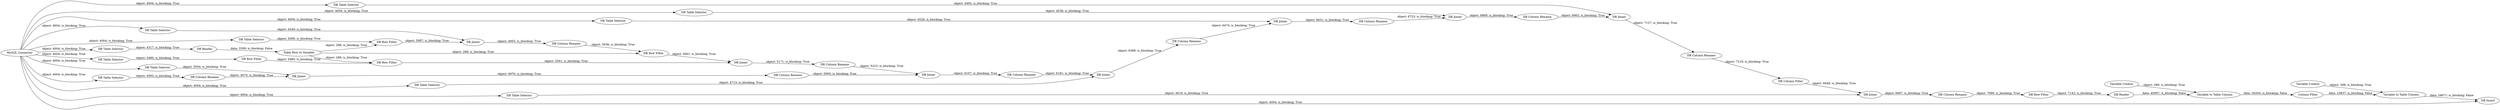 digraph {
	"-6940422619404759066_61" [label="DB Joiner"]
	"-6940422619404759066_131" [label="DB Table Selector"]
	"-6940422619404759066_85" [label="DB Table Selector"]
	"-6940422619404759066_79" [label="DB Column Rename"]
	"-6940422619404759066_144" [label="Column Filter"]
	"-6940422619404759066_143" [label="Variable to Table Column"]
	"-6940422619404759066_45" [label="DB Table Selector"]
	"-6940422619404759066_36" [label="DB Table Selector"]
	"-6940422619404759066_65" [label="DB Column Rename"]
	"-6940422619404759066_31" [label="DB Joiner"]
	"-6940422619404759066_63" [label="DB Joiner"]
	"-6940422619404759066_82" [label="DB Table Selector"]
	"-6940422619404759066_75" [label="DB Column Rename"]
	"-6940422619404759066_133" [label="Table Row to Variable"]
	"-6940422619404759066_138" [label="DB Row Filter"]
	"-6940422619404759066_137" [label="DB Row Filter"]
	"-6940422619404759066_42" [label="DB Table Selector"]
	"-6940422619404759066_76" [label="DB Joiner"]
	"-6940422619404759066_73" [label="DB Column Rename"]
	"-6940422619404759066_71" [label="MySQL Connector"]
	"-6940422619404759066_78" [label="DB Column Filter"]
	"-6940422619404759066_62" [label="DB Table Selector"]
	"-6940422619404759066_59" [label="DB Row Filter"]
	"-6940422619404759066_142" [label="Variable Creator"]
	"-6940422619404759066_70" [label="DB Joiner"]
	"-6940422619404759066_35" [label="DB Table Selector"]
	"-6940422619404759066_33" [label="DB Table Selector"]
	"-6940422619404759066_88" [label="DB Row Filter"]
	"-6940422619404759066_80" [label="DB Reader"]
	"-6940422619404759066_90" [label="Variable to Table Column"]
	"-6940422619404759066_87" [label="DB Column Rename"]
	"-6940422619404759066_32" [label="DB Table Selector"]
	"-6940422619404759066_89" [label="Variable Creator"]
	"-6940422619404759066_37" [label="DB Table Selector"]
	"-6940422619404759066_69" [label="DB Joiner"]
	"-6940422619404759066_64" [label="DB Joiner"]
	"-6940422619404759066_77" [label="DB Column Rename"]
	"-6940422619404759066_81" [label="DB Insert"]
	"-6940422619404759066_134" [label="DB Reader"]
	"-6940422619404759066_66" [label="DB Column Rename"]
	"-6940422619404759066_74" [label="DB Column Rename"]
	"-6940422619404759066_68" [label="DB Column Rename"]
	"-6940422619404759066_67" [label="DB Column Rename"]
	"-6940422619404759066_83" [label="DB Joiner"]
	"-6940422619404759066_86" [label="DB Joiner"]
	"-6940422619404759066_139" [label="DB Row Filter"]
	"-6940422619404759066_143" -> "-6940422619404759066_81" [label="data: 28671; is_blocking: False"]
	"-6940422619404759066_70" -> "-6940422619404759066_75" [label="object: 6869; is_blocking: True"]
	"-6940422619404759066_71" -> "-6940422619404759066_45" [label="object: 4004; is_blocking: True"]
	"-6940422619404759066_71" -> "-6940422619404759066_32" [label="object: 4004; is_blocking: True"]
	"-6940422619404759066_80" -> "-6940422619404759066_90" [label="data: 40097; is_blocking: False"]
	"-6940422619404759066_35" -> "-6940422619404759066_69" [label="object: 4526; is_blocking: True"]
	"-6940422619404759066_85" -> "-6940422619404759066_86" [label="object: 4549; is_blocking: True"]
	"-6940422619404759066_87" -> "-6940422619404759066_138" [label="object: 5036; is_blocking: True"]
	"-6940422619404759066_90" -> "-6940422619404759066_144" [label="data: 26204; is_blocking: False"]
	"-6940422619404759066_133" -> "-6940422619404759066_137" [label="object: 288; is_blocking: True"]
	"-6940422619404759066_133" -> "-6940422619404759066_139" [label="object: 288; is_blocking: True"]
	"-6940422619404759066_37" -> "-6940422619404759066_70" [label="object: 4538; is_blocking: True"]
	"-6940422619404759066_71" -> "-6940422619404759066_81" [label="object: 4004; is_blocking: True"]
	"-6940422619404759066_76" -> "-6940422619404759066_77" [label="object: 7127; is_blocking: True"]
	"-6940422619404759066_83" -> "-6940422619404759066_79" [label="object: 6987; is_blocking: True"]
	"-6940422619404759066_61" -> "-6940422619404759066_67" [label="object: 6107; is_blocking: True"]
	"-6940422619404759066_74" -> "-6940422619404759066_63" [label="object: 4670; is_blocking: True"]
	"-6940422619404759066_33" -> "-6940422619404759066_139" [label="object: 5006; is_blocking: True"]
	"-6940422619404759066_71" -> "-6940422619404759066_131" [label="object: 4004; is_blocking: True"]
	"-6940422619404759066_69" -> "-6940422619404759066_73" [label="object: 6631; is_blocking: True"]
	"-6940422619404759066_71" -> "-6940422619404759066_62" [label="object: 4004; is_blocking: True"]
	"-6940422619404759066_86" -> "-6940422619404759066_87" [label="object: 4955; is_blocking: True"]
	"-6940422619404759066_77" -> "-6940422619404759066_78" [label="object: 7219; is_blocking: True"]
	"-6940422619404759066_45" -> "-6940422619404759066_76" [label="object: 4492; is_blocking: True"]
	"-6940422619404759066_138" -> "-6940422619404759066_31" [label="object: 5061; is_blocking: True"]
	"-6940422619404759066_32" -> "-6940422619404759066_59" [label="object: 5480; is_blocking: True"]
	"-6940422619404759066_73" -> "-6940422619404759066_70" [label="object: 6723; is_blocking: True"]
	"-6940422619404759066_71" -> "-6940422619404759066_42" [label="object: 4004; is_blocking: True"]
	"-6940422619404759066_75" -> "-6940422619404759066_76" [label="object: 6963; is_blocking: True"]
	"-6940422619404759066_64" -> "-6940422619404759066_68" [label="object: 6389; is_blocking: True"]
	"-6940422619404759066_79" -> "-6940422619404759066_88" [label="object: 7090; is_blocking: True"]
	"-6940422619404759066_71" -> "-6940422619404759066_82" [label="object: 4004; is_blocking: True"]
	"-6940422619404759066_71" -> "-6940422619404759066_85" [label="object: 4004; is_blocking: True"]
	"-6940422619404759066_36" -> "-6940422619404759066_64" [label="object: 4713; is_blocking: True"]
	"-6940422619404759066_131" -> "-6940422619404759066_134" [label="object: 4317; is_blocking: True"]
	"-6940422619404759066_68" -> "-6940422619404759066_69" [label="object: 6474; is_blocking: True"]
	"-6940422619404759066_65" -> "-6940422619404759066_61" [label="object: 5223; is_blocking: True"]
	"-6940422619404759066_144" -> "-6940422619404759066_143" [label="data: 23837; is_blocking: False"]
	"-6940422619404759066_78" -> "-6940422619404759066_83" [label="object: 6848; is_blocking: True"]
	"-6940422619404759066_66" -> "-6940422619404759066_61" [label="object: 5065; is_blocking: True"]
	"-6940422619404759066_71" -> "-6940422619404759066_36" [label="object: 4004; is_blocking: True"]
	"-6940422619404759066_89" -> "-6940422619404759066_90" [label="object: 288; is_blocking: True"]
	"-6940422619404759066_31" -> "-6940422619404759066_65" [label="object: 5171; is_blocking: True"]
	"-6940422619404759066_142" -> "-6940422619404759066_143" [label="object: 288; is_blocking: True"]
	"-6940422619404759066_67" -> "-6940422619404759066_64" [label="object: 6181; is_blocking: True"]
	"-6940422619404759066_42" -> "-6940422619404759066_63" [label="object: 5054; is_blocking: True"]
	"-6940422619404759066_62" -> "-6940422619404759066_74" [label="object: 4593; is_blocking: True"]
	"-6940422619404759066_59" -> "-6940422619404759066_137" [label="object: 5480; is_blocking: True"]
	"-6940422619404759066_134" -> "-6940422619404759066_133" [label="data: 3309; is_blocking: False"]
	"-6940422619404759066_63" -> "-6940422619404759066_66" [label="object: 4970; is_blocking: True"]
	"-6940422619404759066_71" -> "-6940422619404759066_33" [label="object: 4004; is_blocking: True"]
	"-6940422619404759066_71" -> "-6940422619404759066_37" [label="object: 4004; is_blocking: True"]
	"-6940422619404759066_133" -> "-6940422619404759066_138" [label="object: 288; is_blocking: True"]
	"-6940422619404759066_71" -> "-6940422619404759066_35" [label="object: 4004; is_blocking: True"]
	"-6940422619404759066_88" -> "-6940422619404759066_80" [label="object: 7143; is_blocking: True"]
	"-6940422619404759066_137" -> "-6940422619404759066_31" [label="object: 5561; is_blocking: True"]
	"-6940422619404759066_82" -> "-6940422619404759066_83" [label="object: 4619; is_blocking: True"]
	"-6940422619404759066_139" -> "-6940422619404759066_86" [label="object: 5087; is_blocking: True"]
	rankdir=LR
}
